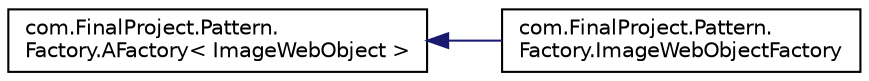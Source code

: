 digraph "Graphical Class Hierarchy"
{
 // LATEX_PDF_SIZE
  edge [fontname="Helvetica",fontsize="10",labelfontname="Helvetica",labelfontsize="10"];
  node [fontname="Helvetica",fontsize="10",shape=record];
  rankdir="LR";
  Node0 [label="com.FinalProject.Pattern.\lFactory.AFactory\< ImageWebObject \>",height=0.2,width=0.4,color="black", fillcolor="white", style="filled",URL="$interfacecom_1_1FinalProject_1_1Pattern_1_1Factory_1_1AFactory.html",tooltip=" "];
  Node0 -> Node1 [dir="back",color="midnightblue",fontsize="10",style="solid",fontname="Helvetica"];
  Node1 [label="com.FinalProject.Pattern.\lFactory.ImageWebObjectFactory",height=0.2,width=0.4,color="black", fillcolor="white", style="filled",URL="$classcom_1_1FinalProject_1_1Pattern_1_1Factory_1_1ImageWebObjectFactory.html",tooltip=" "];
}
